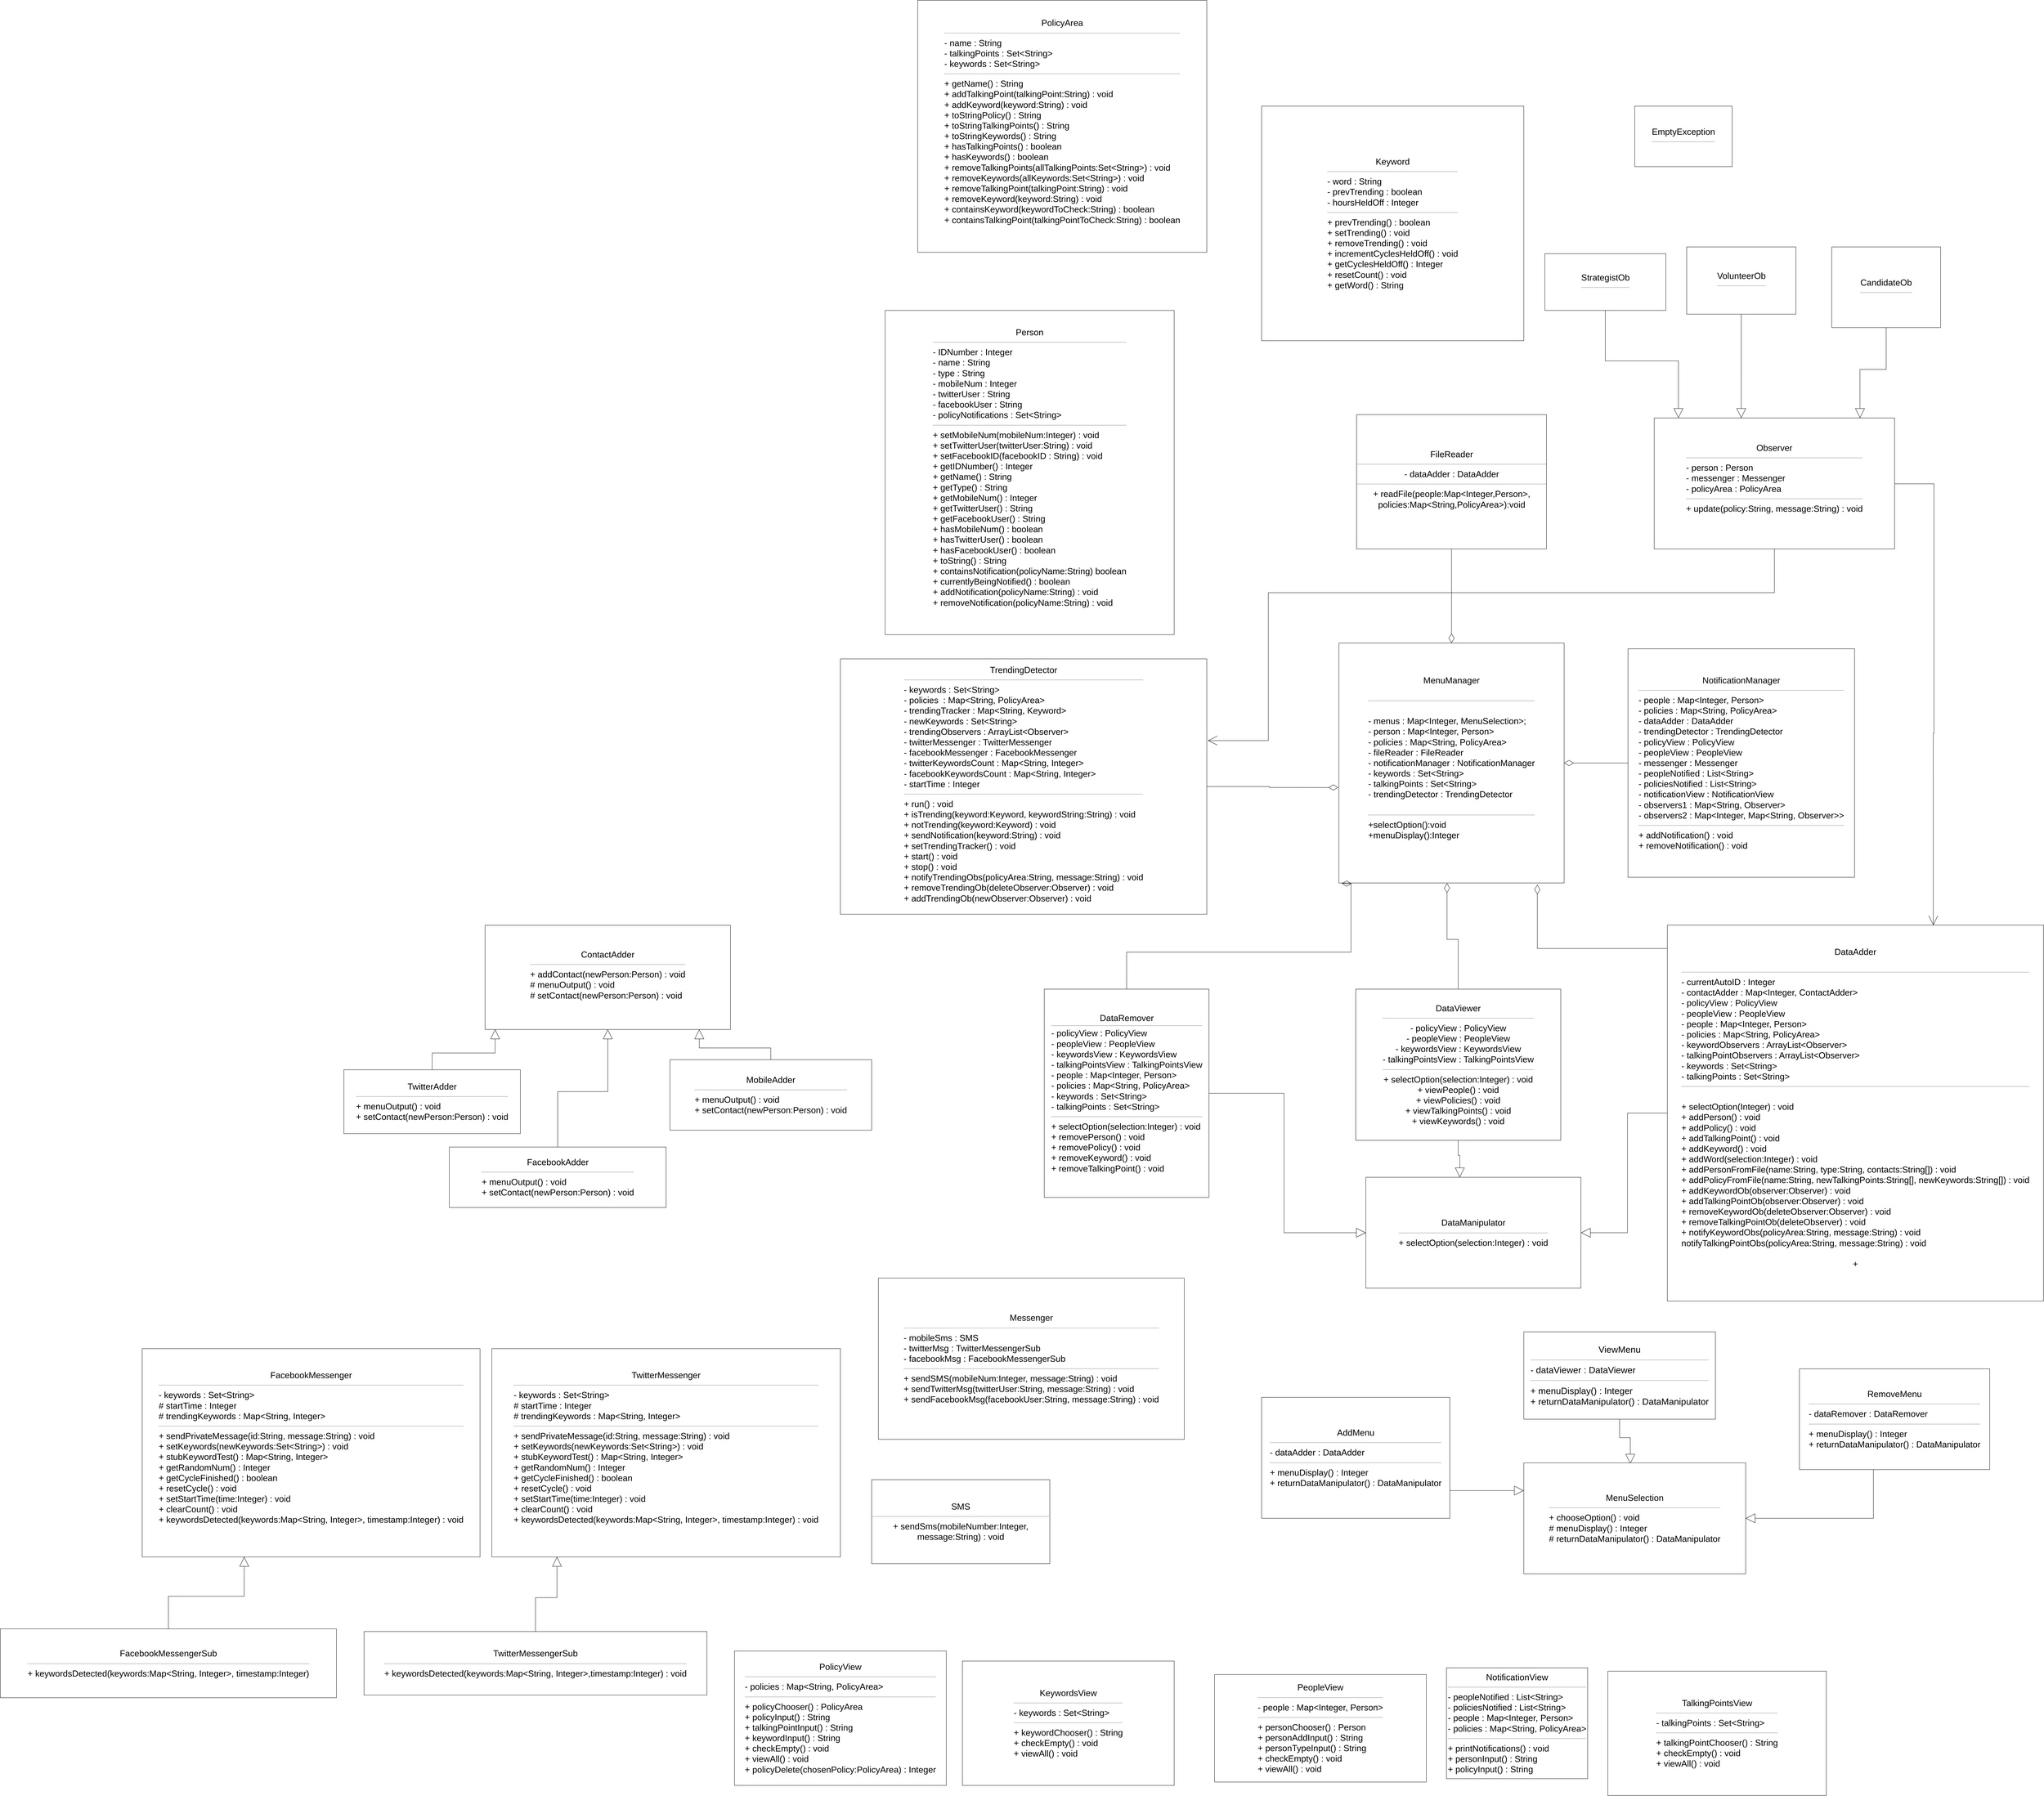 <mxfile version="10.6.8" type="device"><diagram id="2XNzEQQqaZjqp-miklKY" name="Page-1"><mxGraphModel dx="8533" dy="8450" grid="1" gridSize="10" guides="1" tooltips="1" connect="1" arrows="1" fold="1" page="1" pageScale="1" pageWidth="850" pageHeight="1100" math="0" shadow="0"><root><mxCell id="0"/><mxCell id="1" parent="0"/><mxCell id="mCYmjRKQpx3h0zUPPbpP-1" value="&lt;font style=&quot;font-size: 26px&quot;&gt;MenuManager&lt;br&gt;&lt;br&gt;&lt;hr&gt;&lt;br&gt;&lt;/font&gt;&lt;div style=&quot;text-align: left ; font-size: 26px&quot;&gt;&lt;font style=&quot;font-size: 26px&quot;&gt;- menus : Map&amp;lt;Integer, MenuSelection&amp;gt;;&lt;/font&gt;&lt;/div&gt;&lt;div style=&quot;text-align: left ; font-size: 26px&quot;&gt;&lt;font style=&quot;font-size: 26px&quot;&gt;- person : Map&amp;lt;Integer, Person&amp;gt;&lt;/font&gt;&lt;/div&gt;&lt;div style=&quot;text-align: left ; font-size: 26px&quot;&gt;&lt;font style=&quot;font-size: 26px&quot;&gt;- policies : Map&amp;lt;String, PolicyArea&amp;gt;&amp;nbsp;&lt;/font&gt;&lt;/div&gt;&lt;div style=&quot;text-align: left ; font-size: 26px&quot;&gt;&lt;font style=&quot;line-height: 120% ; font-size: 26px&quot;&gt;- fileReader : FileReader&lt;/font&gt;&lt;/div&gt;&lt;div style=&quot;text-align: left ; font-size: 26px&quot;&gt;&lt;font style=&quot;font-size: 26px&quot;&gt;- notificationManager : NotificationManager&lt;/font&gt;&lt;/div&gt;&lt;div style=&quot;text-align: left ; font-size: 26px&quot;&gt;&lt;font style=&quot;font-size: 26px&quot;&gt;- keywords : Set&amp;lt;String&amp;gt;&lt;/font&gt;&lt;/div&gt;&lt;div style=&quot;text-align: left ; font-size: 26px&quot;&gt;&lt;font style=&quot;font-size: 26px&quot;&gt;- talkingPoints : Set&amp;lt;String&amp;gt;&lt;/font&gt;&lt;/div&gt;&lt;div style=&quot;text-align: left ; font-size: 26px&quot;&gt;&lt;font style=&quot;font-size: 26px&quot;&gt;- trendingDetector : TrendingDetector&lt;/font&gt;&lt;/div&gt;&lt;div style=&quot;text-align: left ; font-size: 26px&quot;&gt;&lt;font style=&quot;font-size: 26px&quot;&gt;&lt;br&gt;&lt;/font&gt;&lt;/div&gt;&lt;div style=&quot;text-align: left ; font-size: 26px&quot;&gt;&lt;hr&gt;&lt;font style=&quot;font-size: 26px&quot;&gt;+selectOption():void&lt;/font&gt;&lt;/div&gt;&lt;div style=&quot;text-align: left ; font-size: 26px&quot;&gt;&lt;font style=&quot;font-size: 26px&quot;&gt;+menuDisplay():Integer&lt;/font&gt;&lt;/div&gt;&lt;div style=&quot;text-align: left ; font-size: 26px&quot;&gt;&lt;br&gt;&lt;/div&gt;" style="rounded=0;whiteSpace=wrap;html=1;" vertex="1" parent="1"><mxGeometry x="450" y="260" width="670" height="714" as="geometry"/></mxCell><mxCell id="mCYmjRKQpx3h0zUPPbpP-34" style="edgeStyle=orthogonalEdgeStyle;rounded=0;orthogonalLoop=1;jettySize=auto;html=1;startArrow=none;startFill=0;startSize=36;sourcePerimeterSpacing=0;endArrow=block;endFill=0;endSize=26;targetPerimeterSpacing=0;" edge="1" parent="1" source="mCYmjRKQpx3h0zUPPbpP-5" target="mCYmjRKQpx3h0zUPPbpP-33"><mxGeometry relative="1" as="geometry"/></mxCell><mxCell id="mCYmjRKQpx3h0zUPPbpP-48" style="edgeStyle=orthogonalEdgeStyle;rounded=0;orthogonalLoop=1;jettySize=auto;html=1;entryX=0.881;entryY=1.007;entryDx=0;entryDy=0;entryPerimeter=0;startArrow=none;startFill=0;startSize=36;sourcePerimeterSpacing=0;endArrow=diamondThin;endFill=0;endSize=26;targetPerimeterSpacing=0;" edge="1" parent="1" source="mCYmjRKQpx3h0zUPPbpP-5" target="mCYmjRKQpx3h0zUPPbpP-1"><mxGeometry relative="1" as="geometry"><Array as="points"><mxPoint x="1040" y="1169"/></Array></mxGeometry></mxCell><mxCell id="mCYmjRKQpx3h0zUPPbpP-5" value="&lt;font style=&quot;font-size: 26px&quot;&gt;DataAdder&lt;br&gt;&lt;br&gt;&lt;hr&gt;&lt;div style=&quot;text-align: left&quot;&gt;&lt;span&gt;- currentAutoID : Integer&lt;/span&gt;&lt;/div&gt;&lt;div style=&quot;text-align: left&quot;&gt;&lt;span&gt;- contactAdder : Map&amp;lt;Integer, ContactAdder&amp;gt;&lt;/span&gt;&lt;/div&gt;&lt;div style=&quot;text-align: left&quot;&gt;&lt;span&gt;- policyView : PolicyView&lt;/span&gt;&lt;/div&gt;&lt;div style=&quot;text-align: left&quot;&gt;&lt;span&gt;- peopleView : PeopleView&lt;/span&gt;&lt;/div&gt;&lt;div style=&quot;text-align: left&quot;&gt;&lt;span&gt;- people : Map&amp;lt;Integer, Person&amp;gt;&amp;nbsp;&lt;/span&gt;&lt;/div&gt;&lt;div style=&quot;text-align: left&quot;&gt;&lt;span&gt;- policies : Map&amp;lt;String, PolicyArea&amp;gt;&lt;/span&gt;&lt;/div&gt;&lt;div style=&quot;text-align: left&quot;&gt;&lt;span&gt;- keywordObservers : ArrayList&amp;lt;Observer&amp;gt;&lt;/span&gt;&lt;/div&gt;&lt;div style=&quot;text-align: left&quot;&gt;&lt;span&gt;- talkingPointObservers : ArrayList&amp;lt;Observer&amp;gt;&lt;/span&gt;&lt;/div&gt;&lt;div style=&quot;text-align: left&quot;&gt;&lt;span&gt;- keywords : Set&amp;lt;String&amp;gt;&lt;/span&gt;&lt;/div&gt;&lt;div style=&quot;text-align: left&quot;&gt;&lt;span&gt;- talkingPoints : Set&amp;lt;String&amp;gt;&lt;/span&gt;&lt;/div&gt;&lt;hr&gt;&lt;br&gt;&lt;div style=&quot;text-align: left&quot;&gt;&lt;span&gt;+ selectOption(Integer) : void&lt;/span&gt;&lt;/div&gt;&lt;div style=&quot;text-align: left&quot;&gt;&lt;span&gt;+ addPerson() : void&lt;/span&gt;&lt;/div&gt;&lt;div style=&quot;text-align: left&quot;&gt;&lt;span&gt;+ addPolicy() : void&lt;/span&gt;&lt;/div&gt;&lt;div style=&quot;text-align: left&quot;&gt;&lt;span&gt;+ addTalkingPoint() : void&lt;/span&gt;&lt;/div&gt;&lt;div style=&quot;text-align: left&quot;&gt;&lt;span&gt;+ addKeyword() : void&lt;/span&gt;&lt;/div&gt;&lt;div style=&quot;text-align: left&quot;&gt;&lt;span&gt;+ addWord(selection:Integer) : void&lt;/span&gt;&lt;/div&gt;&lt;div style=&quot;text-align: left&quot;&gt;&lt;span&gt;+ addPersonFromFile(name:String, type:String, contacts:String[]) : void&lt;/span&gt;&lt;/div&gt;&lt;div style=&quot;text-align: left&quot;&gt;&lt;span&gt;+ addPolicyFromFile(name:String, newTalkingPoints:String[], newKeywords:String[]) : void&lt;/span&gt;&lt;/div&gt;&lt;div style=&quot;text-align: left&quot;&gt;&lt;span&gt;+ addKeywordOb(observer:Observer) : void&lt;/span&gt;&lt;/div&gt;&lt;div style=&quot;text-align: left&quot;&gt;&lt;span&gt;+ addTalkingPointOb(observer:Observer) : void&lt;/span&gt;&lt;/div&gt;&lt;div style=&quot;text-align: left&quot;&gt;&lt;span&gt;+ removeKeywordOb(deleteObserver:Observer) : void&lt;/span&gt;&lt;/div&gt;&lt;div style=&quot;text-align: left&quot;&gt;&lt;span&gt;+ removeTalkingPointOb(deleteObserver) : void&lt;/span&gt;&lt;/div&gt;&lt;div style=&quot;text-align: left&quot;&gt;&lt;span&gt;+ notifyKeywordObs(policyArea:String, message:String) : void&lt;/span&gt;&lt;/div&gt;&lt;div style=&quot;text-align: left&quot;&gt;&lt;span&gt;notifyTalkingPointObs(policyArea:String, message:String) : void&lt;/span&gt;&lt;/div&gt;&lt;br&gt;+&lt;br&gt;&lt;br&gt;&lt;/font&gt;" style="whiteSpace=wrap;html=1;aspect=fixed;" vertex="1" parent="1"><mxGeometry x="1427" y="1099.5" width="1119" height="1119" as="geometry"/></mxCell><mxCell id="mCYmjRKQpx3h0zUPPbpP-44" style="edgeStyle=orthogonalEdgeStyle;rounded=0;orthogonalLoop=1;jettySize=auto;html=1;startArrow=none;startFill=0;startSize=36;sourcePerimeterSpacing=0;endArrow=block;endFill=0;endSize=26;targetPerimeterSpacing=0;" edge="1" parent="1" source="mCYmjRKQpx3h0zUPPbpP-7" target="mCYmjRKQpx3h0zUPPbpP-33"><mxGeometry relative="1" as="geometry"/></mxCell><mxCell id="mCYmjRKQpx3h0zUPPbpP-47" style="edgeStyle=orthogonalEdgeStyle;rounded=0;orthogonalLoop=1;jettySize=auto;html=1;entryX=0.056;entryY=1.003;entryDx=0;entryDy=0;entryPerimeter=0;startArrow=none;startFill=0;startSize=36;sourcePerimeterSpacing=0;endArrow=diamondThin;endFill=0;endSize=26;targetPerimeterSpacing=0;" edge="1" parent="1" source="mCYmjRKQpx3h0zUPPbpP-7" target="mCYmjRKQpx3h0zUPPbpP-1"><mxGeometry relative="1" as="geometry"><Array as="points"><mxPoint x="-182" y="1180"/><mxPoint x="486" y="1180"/></Array></mxGeometry></mxCell><mxCell id="mCYmjRKQpx3h0zUPPbpP-7" value="&lt;font style=&quot;font-size: 26px&quot;&gt;DataRemover&lt;/font&gt;&lt;hr&gt;&lt;font style=&quot;font-size: 26px&quot;&gt;&lt;div style=&quot;text-align: left&quot;&gt;&lt;span&gt;- policyView : PolicyView&lt;/span&gt;&lt;/div&gt;&lt;div style=&quot;text-align: left&quot;&gt;&lt;span&gt;- peopleView : PeopleView&lt;/span&gt;&lt;/div&gt;&lt;div style=&quot;text-align: left&quot;&gt;&lt;span&gt;- keywordsView : KeywordsView&lt;/span&gt;&lt;/div&gt;&lt;/font&gt;&lt;font style=&quot;font-size: 26px&quot;&gt;&lt;div style=&quot;text-align: left&quot;&gt;&lt;span&gt;- talkingPointsView : TalkingPointsView&lt;/span&gt;&lt;/div&gt;&lt;div style=&quot;text-align: left&quot;&gt;&lt;span&gt;- people : Map&amp;lt;Integer, Person&amp;gt;&amp;nbsp;&lt;/span&gt;&lt;/div&gt;&lt;div style=&quot;text-align: left&quot;&gt;&lt;span&gt;- policies : Map&amp;lt;String, PolicyArea&amp;gt;&lt;/span&gt;&lt;/div&gt;&lt;div style=&quot;text-align: left&quot;&gt;&lt;span&gt;- keywords : Set&amp;lt;String&amp;gt;&lt;/span&gt;&lt;/div&gt;&lt;div style=&quot;text-align: left&quot;&gt;&lt;span&gt;- talkingPoints : Set&amp;lt;String&amp;gt;&lt;/span&gt;&lt;/div&gt;&lt;/font&gt;&lt;hr style=&quot;text-align: left ; font-size: 26px&quot;&gt;&lt;font style=&quot;font-size: 26px&quot;&gt;&lt;div style=&quot;text-align: left&quot;&gt;&lt;span&gt;+ selectOption(selection:Integer) : void&lt;/span&gt;&lt;/div&gt;&lt;div style=&quot;text-align: left&quot;&gt;&lt;span&gt;+ removePerson() : void&lt;/span&gt;&lt;/div&gt;&lt;div style=&quot;text-align: left&quot;&gt;&lt;span&gt;+ removePolicy() : void&lt;/span&gt;&lt;/div&gt;&lt;div style=&quot;text-align: left&quot;&gt;&lt;span&gt;+ removeKeyword() : void&lt;/span&gt;&lt;/div&gt;&lt;div style=&quot;text-align: left&quot;&gt;&lt;span&gt;+ removeTalkingPoint() : void&lt;/span&gt;&lt;/div&gt;&lt;/font&gt;" style="rounded=0;whiteSpace=wrap;html=1;" vertex="1" parent="1"><mxGeometry x="-426.5" y="1290" width="490" height="620" as="geometry"/></mxCell><mxCell id="mCYmjRKQpx3h0zUPPbpP-11" style="edgeStyle=orthogonalEdgeStyle;rounded=0;orthogonalLoop=1;jettySize=auto;html=1;entryX=0.48;entryY=1.001;entryDx=0;entryDy=0;entryPerimeter=0;startArrow=none;startFill=0;startSize=36;sourcePerimeterSpacing=0;endArrow=diamondThin;endFill=0;endSize=26;targetPerimeterSpacing=0;" edge="1" parent="1" source="mCYmjRKQpx3h0zUPPbpP-10" target="mCYmjRKQpx3h0zUPPbpP-1"><mxGeometry relative="1" as="geometry"/></mxCell><mxCell id="mCYmjRKQpx3h0zUPPbpP-35" style="edgeStyle=orthogonalEdgeStyle;rounded=0;orthogonalLoop=1;jettySize=auto;html=1;entryX=0.437;entryY=0;entryDx=0;entryDy=0;entryPerimeter=0;startArrow=none;startFill=0;startSize=36;sourcePerimeterSpacing=0;endArrow=block;endFill=0;endSize=26;targetPerimeterSpacing=0;" edge="1" parent="1" source="mCYmjRKQpx3h0zUPPbpP-10" target="mCYmjRKQpx3h0zUPPbpP-33"><mxGeometry relative="1" as="geometry"/></mxCell><mxCell id="mCYmjRKQpx3h0zUPPbpP-10" value="&lt;font style=&quot;font-size: 26px&quot;&gt;DataViewer&lt;/font&gt;&lt;hr style=&quot;font-size: 26px&quot;&gt;&lt;font style=&quot;font-size: 26px&quot;&gt;- policyView : PolicyView&lt;br&gt;- peopleView : PeopleView&lt;br&gt;- keywordsView : KeywordsView&lt;br&gt;- talkingPointsView : TalkingPointsView&lt;/font&gt;&lt;hr style=&quot;font-size: 26px&quot;&gt;&lt;font style=&quot;font-size: 26px&quot;&gt;+ selectOption(selection:Integer) : void&lt;br&gt;+ viewPeople() : void&lt;br&gt;+ viewPolicies() : void&lt;br&gt;+ viewTalkingPoints() : void&lt;br&gt;+ viewKeywords() : void&lt;/font&gt;&lt;br&gt;" style="rounded=0;whiteSpace=wrap;html=1;" vertex="1" parent="1"><mxGeometry x="500" y="1290" width="610" height="450" as="geometry"/></mxCell><mxCell id="mCYmjRKQpx3h0zUPPbpP-14" style="edgeStyle=orthogonalEdgeStyle;rounded=0;orthogonalLoop=1;jettySize=auto;html=1;entryX=0.5;entryY=0;entryDx=0;entryDy=0;startArrow=none;startFill=0;startSize=36;sourcePerimeterSpacing=0;endArrow=diamondThin;endFill=0;endSize=26;targetPerimeterSpacing=0;" edge="1" parent="1" source="mCYmjRKQpx3h0zUPPbpP-12" target="mCYmjRKQpx3h0zUPPbpP-1"><mxGeometry relative="1" as="geometry"/></mxCell><mxCell id="mCYmjRKQpx3h0zUPPbpP-12" value="&lt;font style=&quot;font-size: 26px&quot;&gt;FileReader&lt;/font&gt;&lt;hr style=&quot;font-size: 26px&quot;&gt;&lt;font style=&quot;font-size: 26px&quot;&gt;- dataAdder : DataAdder&lt;/font&gt;&lt;hr style=&quot;font-size: 26px&quot;&gt;&lt;font style=&quot;font-size: 26px&quot;&gt;+ readFile(people:Map&amp;lt;Integer,Person&amp;gt;, policies:Map&amp;lt;String,PolicyArea&amp;gt;):void&lt;br&gt;&lt;/font&gt;&lt;br&gt;" style="rounded=0;whiteSpace=wrap;html=1;" vertex="1" parent="1"><mxGeometry x="502.5" y="-420" width="565" height="400" as="geometry"/></mxCell><mxCell id="mCYmjRKQpx3h0zUPPbpP-22" style="edgeStyle=orthogonalEdgeStyle;rounded=0;orthogonalLoop=1;jettySize=auto;html=1;entryX=-0.003;entryY=0.602;entryDx=0;entryDy=0;entryPerimeter=0;startArrow=none;startFill=0;startSize=36;sourcePerimeterSpacing=0;endArrow=diamondThin;endFill=0;endSize=26;targetPerimeterSpacing=0;" edge="1" parent="1" source="mCYmjRKQpx3h0zUPPbpP-15" target="mCYmjRKQpx3h0zUPPbpP-1"><mxGeometry relative="1" as="geometry"/></mxCell><mxCell id="mCYmjRKQpx3h0zUPPbpP-15" value="&lt;font style=&quot;font-size: 26px&quot;&gt;TrendingDetector&lt;/font&gt;&lt;hr style=&quot;font-size: 26px&quot;&gt;&lt;div style=&quot;text-align: left ; font-size: 26px&quot;&gt;&lt;span&gt;&lt;font style=&quot;font-size: 26px&quot;&gt;- keywords : Set&amp;lt;String&amp;gt;&lt;/font&gt;&lt;/span&gt;&lt;/div&gt;&lt;div style=&quot;text-align: left ; font-size: 26px&quot;&gt;&lt;span&gt;&lt;font style=&quot;font-size: 26px&quot;&gt;- policies&amp;nbsp; : Map&amp;lt;String, PolicyArea&amp;gt;&lt;/font&gt;&lt;/span&gt;&lt;/div&gt;&lt;div style=&quot;text-align: left ; font-size: 26px&quot;&gt;&lt;span&gt;&lt;font style=&quot;font-size: 26px&quot;&gt;- trendingTracker : Map&amp;lt;String, Keyword&amp;gt;&lt;/font&gt;&lt;/span&gt;&lt;/div&gt;&lt;div style=&quot;text-align: left ; font-size: 26px&quot;&gt;&lt;span&gt;&lt;font style=&quot;font-size: 26px&quot;&gt;- newKeywords : Set&amp;lt;String&amp;gt;&lt;/font&gt;&lt;/span&gt;&lt;/div&gt;&lt;div style=&quot;text-align: left ; font-size: 26px&quot;&gt;&lt;span&gt;&lt;font style=&quot;font-size: 26px&quot;&gt;- trendingObservers : ArrayList&amp;lt;Observer&amp;gt;&lt;/font&gt;&lt;/span&gt;&lt;/div&gt;&lt;div style=&quot;text-align: left ; font-size: 26px&quot;&gt;&lt;span&gt;&lt;font style=&quot;font-size: 26px&quot;&gt;- twitterMessenger : TwitterMessenger&lt;/font&gt;&lt;/span&gt;&lt;/div&gt;&lt;div style=&quot;text-align: left ; font-size: 26px&quot;&gt;&lt;span&gt;&lt;font style=&quot;font-size: 26px&quot;&gt;- facebookMessenger : FacebookMessenger&lt;/font&gt;&lt;/span&gt;&lt;/div&gt;&lt;div style=&quot;text-align: left ; font-size: 26px&quot;&gt;&lt;span&gt;&lt;font style=&quot;font-size: 26px&quot;&gt;- twitterKeywordsCount : Map&amp;lt;String, Integer&amp;gt;&lt;/font&gt;&lt;/span&gt;&lt;/div&gt;&lt;div style=&quot;text-align: left ; font-size: 26px&quot;&gt;&lt;span&gt;&lt;font style=&quot;font-size: 26px&quot;&gt;- facebookKeywordsCount : Map&amp;lt;String, Integer&amp;gt;&lt;/font&gt;&lt;/span&gt;&lt;/div&gt;&lt;div style=&quot;text-align: left ; font-size: 26px&quot;&gt;&lt;span&gt;&lt;font style=&quot;font-size: 26px&quot;&gt;- startTime : Integer&lt;/font&gt;&lt;/span&gt;&lt;/div&gt;&lt;hr style=&quot;text-align: left ; font-size: 26px&quot;&gt;&lt;div style=&quot;text-align: left ; font-size: 26px&quot;&gt;&lt;span&gt;&lt;font style=&quot;font-size: 26px&quot;&gt;+ run() : void&lt;/font&gt;&lt;/span&gt;&lt;/div&gt;&lt;div style=&quot;text-align: left ; font-size: 26px&quot;&gt;&lt;span&gt;&lt;font style=&quot;font-size: 26px&quot;&gt;+ isTrending(keyword:Keyword, keywordString:String) : void&lt;/font&gt;&lt;/span&gt;&lt;/div&gt;&lt;div style=&quot;text-align: left ; font-size: 26px&quot;&gt;&lt;span&gt;&lt;font style=&quot;font-size: 26px&quot;&gt;+ notTrending(keyword:Keyword) : void&lt;/font&gt;&lt;/span&gt;&lt;/div&gt;&lt;div style=&quot;text-align: left ; font-size: 26px&quot;&gt;&lt;span&gt;&lt;font style=&quot;font-size: 26px&quot;&gt;+ sendNotification(keyword:String) : void&lt;/font&gt;&lt;/span&gt;&lt;/div&gt;&lt;div style=&quot;text-align: left ; font-size: 26px&quot;&gt;&lt;span&gt;&lt;font style=&quot;font-size: 26px&quot;&gt;+ setTrendingTracker() : void&lt;/font&gt;&lt;/span&gt;&lt;/div&gt;&lt;div style=&quot;text-align: left ; font-size: 26px&quot;&gt;&lt;span&gt;&lt;font style=&quot;font-size: 26px&quot;&gt;+ start() : void&lt;/font&gt;&lt;/span&gt;&lt;/div&gt;&lt;div style=&quot;text-align: left ; font-size: 26px&quot;&gt;&lt;span&gt;&lt;font style=&quot;font-size: 26px&quot;&gt;+ stop() : void&lt;/font&gt;&lt;/span&gt;&lt;/div&gt;&lt;div style=&quot;text-align: left ; font-size: 26px&quot;&gt;&lt;span&gt;&lt;font style=&quot;font-size: 26px&quot;&gt;+ notifyTrendingObs(policyArea:String, message:String) : void&lt;/font&gt;&lt;/span&gt;&lt;/div&gt;&lt;div style=&quot;text-align: left ; font-size: 26px&quot;&gt;&lt;span&gt;&lt;font style=&quot;font-size: 26px&quot;&gt;+ removeTrendingOb(deleteObserver:Observer) : void&lt;/font&gt;&lt;/span&gt;&lt;/div&gt;&lt;div style=&quot;text-align: left ; font-size: 26px&quot;&gt;&lt;font style=&quot;font-size: 26px&quot;&gt;&lt;font style=&quot;font-size: 26px&quot;&gt;+ addTrendingOb(newObserver:Observer) : vo&lt;/font&gt;id&lt;/font&gt;&lt;/div&gt;&lt;br&gt;" style="rounded=0;whiteSpace=wrap;html=1;" vertex="1" parent="1"><mxGeometry x="-1033" y="307" width="1090" height="760" as="geometry"/></mxCell><mxCell id="mCYmjRKQpx3h0zUPPbpP-23" style="edgeStyle=orthogonalEdgeStyle;rounded=0;orthogonalLoop=1;jettySize=auto;html=1;entryX=1;entryY=0.5;entryDx=0;entryDy=0;startArrow=none;startFill=0;startSize=36;sourcePerimeterSpacing=0;endArrow=diamondThin;endFill=0;endSize=26;targetPerimeterSpacing=0;" edge="1" parent="1" source="mCYmjRKQpx3h0zUPPbpP-17" target="mCYmjRKQpx3h0zUPPbpP-1"><mxGeometry relative="1" as="geometry"/></mxCell><mxCell id="mCYmjRKQpx3h0zUPPbpP-17" value="&lt;font style=&quot;font-size: 26px&quot;&gt;NotificationManager&lt;/font&gt;&lt;hr style=&quot;font-size: 26px&quot;&gt;&lt;font style=&quot;font-size: 26px&quot;&gt;&lt;div style=&quot;text-align: left&quot;&gt;&lt;span&gt;- people : Map&amp;lt;Integer, Person&amp;gt;&lt;/span&gt;&lt;/div&gt;&lt;div style=&quot;text-align: left&quot;&gt;&lt;span&gt;- policies : Map&amp;lt;String, PolicyArea&amp;gt;&amp;nbsp;&lt;/span&gt;&lt;/div&gt;&lt;div style=&quot;text-align: left&quot;&gt;&lt;span&gt;- dataAdder : DataAdder&lt;/span&gt;&lt;/div&gt;&lt;div style=&quot;text-align: left&quot;&gt;&lt;span&gt;- trendingDetector : TrendingDetector&lt;/span&gt;&lt;/div&gt;&lt;div style=&quot;text-align: left&quot;&gt;&lt;span&gt;- policyView : PolicyView&lt;/span&gt;&lt;/div&gt;&lt;div style=&quot;text-align: left&quot;&gt;&lt;span&gt;- peopleView : PeopleView&lt;/span&gt;&lt;/div&gt;&lt;div style=&quot;text-align: left&quot;&gt;&lt;span&gt;- messenger : Messenger&lt;/span&gt;&lt;/div&gt;&lt;div style=&quot;text-align: left&quot;&gt;&lt;span&gt;- peopleNotified : List&amp;lt;String&amp;gt;&lt;/span&gt;&lt;/div&gt;&lt;div style=&quot;text-align: left&quot;&gt;&lt;span&gt;- policiesNotified : List&amp;lt;String&amp;gt;&lt;/span&gt;&lt;/div&gt;&lt;div style=&quot;text-align: left&quot;&gt;&lt;span&gt;- notificationView : NotificationView&lt;/span&gt;&lt;/div&gt;&lt;div style=&quot;text-align: left&quot;&gt;&lt;span&gt;- observers1 : Map&amp;lt;String, Observer&amp;gt;&lt;/span&gt;&lt;/div&gt;&lt;div style=&quot;text-align: left&quot;&gt;&lt;span&gt;- observers2 : Map&amp;lt;Integer, Map&amp;lt;String, Observer&amp;gt;&amp;gt;&lt;/span&gt;&lt;/div&gt;&lt;/font&gt;&lt;hr style=&quot;text-align: left ; font-size: 26px&quot;&gt;&lt;font style=&quot;font-size: 26px&quot;&gt;&lt;div style=&quot;text-align: left&quot;&gt;&lt;span&gt;+ addNotification() : void&lt;/span&gt;&lt;/div&gt;&lt;div style=&quot;text-align: left&quot;&gt;&lt;span&gt;+ removeNotification() : void&lt;/span&gt;&lt;/div&gt;&lt;/font&gt;" style="rounded=0;whiteSpace=wrap;html=1;" vertex="1" parent="1"><mxGeometry x="1310" y="277" width="674" height="680" as="geometry"/></mxCell><mxCell id="mCYmjRKQpx3h0zUPPbpP-30" style="edgeStyle=orthogonalEdgeStyle;rounded=0;orthogonalLoop=1;jettySize=auto;html=1;entryX=0;entryY=0.25;entryDx=0;entryDy=0;startArrow=none;startFill=0;startSize=36;sourcePerimeterSpacing=0;endArrow=block;endFill=0;endSize=26;targetPerimeterSpacing=0;" edge="1" parent="1" source="mCYmjRKQpx3h0zUPPbpP-19" target="mCYmjRKQpx3h0zUPPbpP-28"><mxGeometry relative="1" as="geometry"><Array as="points"><mxPoint x="672" y="2783"/></Array></mxGeometry></mxCell><mxCell id="mCYmjRKQpx3h0zUPPbpP-19" value="&lt;font style=&quot;font-size: 26px&quot;&gt;AddMenu&lt;/font&gt;&lt;hr style=&quot;font-size: 26px&quot;&gt;&lt;font style=&quot;font-size: 26px&quot;&gt;&lt;div style=&quot;text-align: left&quot;&gt;&lt;span&gt;- dataAdder : DataAdder&lt;/span&gt;&lt;/div&gt;&lt;/font&gt;&lt;hr style=&quot;text-align: left ; font-size: 26px&quot;&gt;&lt;font style=&quot;font-size: 26px&quot;&gt;&lt;div style=&quot;text-align: left&quot;&gt;&lt;span&gt;+ menuDisplay() : Integer&lt;/span&gt;&lt;/div&gt;&lt;div style=&quot;text-align: left&quot;&gt;&lt;span&gt;+ returnDataManipulator() : DataManipulator&lt;/span&gt;&lt;/div&gt;&lt;/font&gt;" style="rounded=0;whiteSpace=wrap;html=1;" vertex="1" parent="1"><mxGeometry x="220" y="2505" width="560" height="360" as="geometry"/></mxCell><mxCell id="mCYmjRKQpx3h0zUPPbpP-32" style="edgeStyle=orthogonalEdgeStyle;rounded=0;orthogonalLoop=1;jettySize=auto;html=1;entryX=1;entryY=0.5;entryDx=0;entryDy=0;startArrow=none;startFill=0;startSize=36;sourcePerimeterSpacing=0;endArrow=block;endFill=0;endSize=26;targetPerimeterSpacing=0;" edge="1" parent="1" source="mCYmjRKQpx3h0zUPPbpP-20" target="mCYmjRKQpx3h0zUPPbpP-28"><mxGeometry relative="1" as="geometry"><Array as="points"><mxPoint x="2040" y="2865"/></Array></mxGeometry></mxCell><mxCell id="mCYmjRKQpx3h0zUPPbpP-20" value="&lt;font style=&quot;font-size: 26px&quot;&gt;RemoveMenu&lt;/font&gt;&lt;hr style=&quot;font-size: 26px&quot;&gt;&lt;font style=&quot;font-size: 26px&quot;&gt;&lt;div style=&quot;text-align: left&quot;&gt;&lt;span&gt;- dataRemover : DataRemover&lt;/span&gt;&lt;/div&gt;&lt;/font&gt;&lt;hr style=&quot;text-align: left ; font-size: 26px&quot;&gt;&lt;font style=&quot;font-size: 26px&quot;&gt;&lt;div style=&quot;text-align: left&quot;&gt;&lt;span&gt;+ menuDisplay() : Integer&lt;/span&gt;&lt;/div&gt;&lt;div style=&quot;text-align: left&quot;&gt;&lt;span&gt;+ returnDataManipulator() : DataManipulator&lt;/span&gt;&lt;/div&gt;&lt;/font&gt;" style="rounded=0;whiteSpace=wrap;html=1;" vertex="1" parent="1"><mxGeometry x="1820" y="2420" width="566" height="300" as="geometry"/></mxCell><mxCell id="mCYmjRKQpx3h0zUPPbpP-31" style="edgeStyle=orthogonalEdgeStyle;rounded=0;orthogonalLoop=1;jettySize=auto;html=1;entryX=0.48;entryY=0.007;entryDx=0;entryDy=0;entryPerimeter=0;startArrow=none;startFill=0;startSize=36;sourcePerimeterSpacing=0;endArrow=block;endFill=0;endSize=26;targetPerimeterSpacing=0;" edge="1" parent="1" source="mCYmjRKQpx3h0zUPPbpP-21" target="mCYmjRKQpx3h0zUPPbpP-28"><mxGeometry relative="1" as="geometry"/></mxCell><mxCell id="mCYmjRKQpx3h0zUPPbpP-21" value="&lt;font style=&quot;font-size: 27px&quot;&gt;ViewMenu&lt;/font&gt;&lt;hr style=&quot;font-size: 27px&quot;&gt;&lt;div style=&quot;text-align: left ; font-size: 27px&quot;&gt;&lt;span&gt;&lt;font style=&quot;font-size: 27px&quot;&gt;- dataViewer : DataViewer&lt;/font&gt;&lt;/span&gt;&lt;/div&gt;&lt;hr style=&quot;text-align: left ; font-size: 27px&quot;&gt;&lt;div style=&quot;text-align: left ; font-size: 27px&quot;&gt;&lt;span&gt;&lt;font style=&quot;font-size: 27px&quot;&gt;+ menuDisplay() : Integer&lt;/font&gt;&lt;/span&gt;&lt;/div&gt;&lt;div style=&quot;text-align: left ; font-size: 27px&quot;&gt;&lt;span&gt;&lt;font style=&quot;font-size: 27px&quot;&gt;+ returnDataManipulator() : DataManipulator&lt;/font&gt;&lt;/span&gt;&lt;/div&gt;" style="rounded=0;whiteSpace=wrap;html=1;" vertex="1" parent="1"><mxGeometry x="1000" y="2310" width="570" height="260" as="geometry"/></mxCell><mxCell id="mCYmjRKQpx3h0zUPPbpP-25" value="&lt;font style=&quot;font-size: 26px&quot;&gt;Person&lt;/font&gt;&lt;hr style=&quot;font-size: 26px&quot;&gt;&lt;font style=&quot;font-size: 26px&quot;&gt;&lt;div style=&quot;text-align: left&quot;&gt;&lt;span&gt;- IDNumber : Integer&lt;/span&gt;&lt;/div&gt;&lt;div style=&quot;text-align: left&quot;&gt;&lt;span&gt;- name : String&lt;/span&gt;&lt;/div&gt;&lt;div style=&quot;text-align: left&quot;&gt;&lt;span&gt;- type : String&lt;/span&gt;&lt;/div&gt;&lt;div style=&quot;text-align: left&quot;&gt;&lt;span&gt;- mobileNum : Integer&lt;/span&gt;&lt;/div&gt;&lt;div style=&quot;text-align: left&quot;&gt;&lt;span&gt;- twitterUser : String&lt;/span&gt;&lt;/div&gt;&lt;div style=&quot;text-align: left&quot;&gt;&lt;span&gt;- facebookUser : String&lt;/span&gt;&lt;/div&gt;&lt;div style=&quot;text-align: left&quot;&gt;&lt;span&gt;- policyNotifications : Set&amp;lt;String&amp;gt;&lt;/span&gt;&lt;/div&gt;&lt;/font&gt;&lt;hr style=&quot;text-align: left ; font-size: 26px&quot;&gt;&lt;font style=&quot;font-size: 26px&quot;&gt;&lt;div style=&quot;text-align: left&quot;&gt;&lt;span&gt;+ setMobileNum(mobileNum:Integer) : void&lt;/span&gt;&lt;/div&gt;&lt;div style=&quot;text-align: left&quot;&gt;&lt;span&gt;+ setTwitterUser(twitterUser:String) : void&lt;/span&gt;&lt;/div&gt;&lt;div style=&quot;text-align: left&quot;&gt;&lt;span&gt;+ setFacebookID(facebookID : String) : void&lt;/span&gt;&lt;/div&gt;&lt;div style=&quot;text-align: left&quot;&gt;&lt;span&gt;+ getIDNumber() : Integer&lt;/span&gt;&lt;/div&gt;&lt;div style=&quot;text-align: left&quot;&gt;&lt;span&gt;+ getName() : String&lt;/span&gt;&lt;/div&gt;&lt;div style=&quot;text-align: left&quot;&gt;&lt;span&gt;+ getType() : String&lt;/span&gt;&lt;/div&gt;&lt;div style=&quot;text-align: left&quot;&gt;&lt;span&gt;+ getMobileNum() : Integer&lt;/span&gt;&lt;/div&gt;&lt;div style=&quot;text-align: left&quot;&gt;&lt;span&gt;+ getTwitterUser() : String&lt;/span&gt;&lt;/div&gt;&lt;div style=&quot;text-align: left&quot;&gt;&lt;span&gt;+ getFacebookUser() : String&lt;/span&gt;&lt;/div&gt;&lt;div style=&quot;text-align: left&quot;&gt;&lt;span&gt;+ hasMobileNum() : boolean&lt;/span&gt;&lt;/div&gt;&lt;div style=&quot;text-align: left&quot;&gt;&lt;span&gt;+ hasTwitterUser() : boolean&lt;/span&gt;&lt;/div&gt;&lt;div style=&quot;text-align: left&quot;&gt;&lt;span&gt;+ hasFacebookUser() : boolean&lt;/span&gt;&lt;/div&gt;&lt;div style=&quot;text-align: left&quot;&gt;&lt;span&gt;+ toString() : String&lt;/span&gt;&lt;/div&gt;&lt;div style=&quot;text-align: left&quot;&gt;&lt;span&gt;+ containsNotification(policyName:String) boolean&lt;/span&gt;&lt;/div&gt;&lt;div style=&quot;text-align: left&quot;&gt;&lt;span&gt;+ currentlyBeingNotified() : boolean&lt;/span&gt;&lt;/div&gt;&lt;div style=&quot;text-align: left&quot;&gt;&lt;span&gt;+ addNotification(policyName:String) : void&lt;/span&gt;&lt;/div&gt;&lt;div style=&quot;text-align: left&quot;&gt;&lt;span&gt;+ removeNotification(policyName:String) : void&lt;/span&gt;&lt;/div&gt;&lt;/font&gt;&lt;div style=&quot;text-align: center ; font-size: 26px&quot;&gt;&lt;br&gt;&lt;/div&gt;" style="rounded=0;whiteSpace=wrap;html=1;" vertex="1" parent="1"><mxGeometry x="-900" y="-730" width="860" height="965" as="geometry"/></mxCell><mxCell id="mCYmjRKQpx3h0zUPPbpP-26" value="&lt;font style=&quot;font-size: 26px&quot;&gt;PolicyArea&lt;/font&gt;&lt;hr style=&quot;font-size: 26px&quot;&gt;&lt;div style=&quot;text-align: left ; font-size: 26px&quot;&gt;&lt;span&gt;&lt;font style=&quot;font-size: 26px&quot;&gt;- name : String&lt;/font&gt;&lt;/span&gt;&lt;/div&gt;&lt;div style=&quot;text-align: left ; font-size: 26px&quot;&gt;&lt;span&gt;&lt;font style=&quot;font-size: 26px&quot;&gt;- talkingPoints : Set&amp;lt;String&amp;gt;&lt;/font&gt;&lt;/span&gt;&lt;/div&gt;&lt;div style=&quot;text-align: left ; font-size: 26px&quot;&gt;&lt;span&gt;&lt;font style=&quot;font-size: 26px&quot;&gt;- keywords : Set&amp;lt;String&amp;gt;&lt;/font&gt;&lt;/span&gt;&lt;/div&gt;&lt;hr style=&quot;text-align: left ; font-size: 26px&quot;&gt;&lt;div style=&quot;text-align: left ; font-size: 26px&quot;&gt;&lt;span&gt;&lt;font style=&quot;font-size: 26px&quot;&gt;+ getName() : String&lt;/font&gt;&lt;/span&gt;&lt;/div&gt;&lt;div style=&quot;text-align: left ; font-size: 26px&quot;&gt;&lt;span&gt;&lt;font style=&quot;font-size: 26px&quot;&gt;+ addTalkingPoint(talkingPoint:String) : void&lt;/font&gt;&lt;/span&gt;&lt;/div&gt;&lt;div style=&quot;text-align: left ; font-size: 26px&quot;&gt;&lt;span&gt;&lt;font style=&quot;font-size: 26px&quot;&gt;+ addKeyword(keyword:String) : void&lt;/font&gt;&lt;/span&gt;&lt;/div&gt;&lt;div style=&quot;text-align: left ; font-size: 26px&quot;&gt;&lt;span&gt;&lt;font style=&quot;font-size: 26px&quot;&gt;+ toStringPolicy() : String&lt;/font&gt;&lt;/span&gt;&lt;/div&gt;&lt;div style=&quot;text-align: left ; font-size: 26px&quot;&gt;&lt;span&gt;&lt;font style=&quot;font-size: 26px&quot;&gt;+ toStringTalkingPoints() : String&lt;/font&gt;&lt;/span&gt;&lt;/div&gt;&lt;div style=&quot;text-align: left ; font-size: 26px&quot;&gt;&lt;span&gt;&lt;font style=&quot;font-size: 26px&quot;&gt;+ toStringKeywords() : String&lt;/font&gt;&lt;/span&gt;&lt;/div&gt;&lt;div style=&quot;text-align: left ; font-size: 26px&quot;&gt;&lt;span&gt;&lt;font style=&quot;font-size: 26px&quot;&gt;+ hasTalkingPoints() : boolean&lt;/font&gt;&lt;/span&gt;&lt;/div&gt;&lt;div style=&quot;text-align: left ; font-size: 26px&quot;&gt;&lt;span&gt;&lt;font style=&quot;font-size: 26px&quot;&gt;+ hasKeywords() : boolean&lt;/font&gt;&lt;/span&gt;&lt;/div&gt;&lt;div style=&quot;text-align: left ; font-size: 26px&quot;&gt;&lt;span&gt;&lt;font style=&quot;font-size: 26px&quot;&gt;+ removeTalkingPoints(allTalkingPoints:Set&amp;lt;String&amp;gt;) : void&lt;/font&gt;&lt;/span&gt;&lt;/div&gt;&lt;div style=&quot;text-align: left ; font-size: 26px&quot;&gt;&lt;span&gt;&lt;font style=&quot;font-size: 26px&quot;&gt;+ removeKeywords(allKeywords:Set&amp;lt;String&amp;gt;) : void&lt;/font&gt;&lt;/span&gt;&lt;/div&gt;&lt;div style=&quot;text-align: left ; font-size: 26px&quot;&gt;&lt;span&gt;&lt;font style=&quot;font-size: 26px&quot;&gt;+ removeTalkingPoint(talkingPoint:String) : void&lt;/font&gt;&lt;/span&gt;&lt;/div&gt;&lt;div style=&quot;text-align: left ; font-size: 26px&quot;&gt;&lt;span&gt;&lt;font style=&quot;font-size: 26px&quot;&gt;+ removeKeyword(keyword:String) : void&lt;/font&gt;&lt;/span&gt;&lt;/div&gt;&lt;div style=&quot;text-align: left ; font-size: 26px&quot;&gt;&lt;span&gt;&lt;font style=&quot;font-size: 26px&quot;&gt;+ containsKeyword(keywordToCheck:String) : boolean&lt;/font&gt;&lt;/span&gt;&lt;/div&gt;&lt;div style=&quot;text-align: left ; font-size: 26px&quot;&gt;&lt;span&gt;&lt;font style=&quot;font-size: 26px&quot;&gt;+ containsTalkingPoint(talkingPointToCheck:String) : boolean&lt;/font&gt;&lt;/span&gt;&lt;/div&gt;&lt;br&gt;&lt;br&gt;" style="rounded=0;whiteSpace=wrap;html=1;" vertex="1" parent="1"><mxGeometry x="-803" y="-1653" width="860" height="750" as="geometry"/></mxCell><mxCell id="mCYmjRKQpx3h0zUPPbpP-27" value="&lt;font style=&quot;font-size: 26px&quot;&gt;Keyword&lt;/font&gt;&lt;hr style=&quot;font-size: 26px&quot;&gt;&lt;font style=&quot;font-size: 26px&quot;&gt;&lt;div style=&quot;text-align: left&quot;&gt;&lt;span&gt;- word : String&lt;/span&gt;&lt;/div&gt;&lt;div style=&quot;text-align: left&quot;&gt;&lt;span&gt;- prevTrending : boolean&lt;/span&gt;&lt;/div&gt;&lt;div style=&quot;text-align: left&quot;&gt;&lt;span&gt;- hoursHeldOff : Integer&lt;/span&gt;&lt;/div&gt;&lt;/font&gt;&lt;hr style=&quot;text-align: left ; font-size: 26px&quot;&gt;&lt;font style=&quot;font-size: 26px&quot;&gt;&lt;div style=&quot;text-align: left&quot;&gt;&lt;span&gt;+ prevTrending() : boolean&lt;/span&gt;&lt;/div&gt;&lt;div style=&quot;text-align: left&quot;&gt;&lt;span&gt;+ setTrending() : void&lt;/span&gt;&lt;/div&gt;&lt;div style=&quot;text-align: left&quot;&gt;&lt;span&gt;+ removeTrending() : void&lt;/span&gt;&lt;/div&gt;&lt;div style=&quot;text-align: left&quot;&gt;&lt;span&gt;+ incrementCyclesHeldOff() : void&lt;/span&gt;&lt;/div&gt;&lt;div style=&quot;text-align: left&quot;&gt;&lt;span&gt;+ getCyclesHeldOff() : Integer&lt;/span&gt;&lt;/div&gt;&lt;div style=&quot;text-align: left&quot;&gt;&lt;span&gt;+ resetCount() : void&lt;/span&gt;&lt;/div&gt;&lt;div style=&quot;text-align: left&quot;&gt;&lt;span&gt;+ getWord() : String&lt;/span&gt;&lt;/div&gt;&lt;/font&gt;" style="rounded=0;whiteSpace=wrap;html=1;" vertex="1" parent="1"><mxGeometry x="220" y="-1338" width="780" height="698" as="geometry"/></mxCell><mxCell id="mCYmjRKQpx3h0zUPPbpP-28" value="&lt;font style=&quot;font-size: 26px&quot;&gt;MenuSelection&lt;/font&gt;&lt;hr style=&quot;font-size: 26px&quot;&gt;&lt;div style=&quot;text-align: left ; font-size: 26px&quot;&gt;&lt;span&gt;&lt;font style=&quot;font-size: 26px&quot;&gt;+ chooseOption() : void&lt;/font&gt;&lt;/span&gt;&lt;/div&gt;&lt;div style=&quot;text-align: left ; font-size: 26px&quot;&gt;&lt;span&gt;&lt;font style=&quot;font-size: 26px&quot;&gt;# menuDisplay() : Integer&lt;/font&gt;&lt;/span&gt;&lt;/div&gt;&lt;div style=&quot;text-align: left ; font-size: 26px&quot;&gt;&lt;font style=&quot;font-size: 26px&quot;&gt;# returnDataManipulator() : DataManipulator&lt;/font&gt;&lt;/div&gt;" style="rounded=0;whiteSpace=wrap;html=1;" vertex="1" parent="1"><mxGeometry x="1000" y="2700" width="660" height="330" as="geometry"/></mxCell><mxCell id="mCYmjRKQpx3h0zUPPbpP-33" value="&lt;font style=&quot;font-size: 26px&quot;&gt;DataManipulator&lt;/font&gt;&lt;hr style=&quot;font-size: 26px&quot;&gt;&lt;font style=&quot;font-size: 26px&quot;&gt;+ selectOption(selection:Integer) : void&lt;/font&gt;" style="rounded=0;whiteSpace=wrap;html=1;" vertex="1" parent="1"><mxGeometry x="530" y="1850" width="640" height="330" as="geometry"/></mxCell><mxCell id="mCYmjRKQpx3h0zUPPbpP-49" style="edgeStyle=orthogonalEdgeStyle;rounded=0;orthogonalLoop=1;jettySize=auto;html=1;entryX=0.707;entryY=0;entryDx=0;entryDy=0;entryPerimeter=0;startArrow=none;startFill=0;startSize=36;sourcePerimeterSpacing=0;endArrow=open;endFill=0;endSize=26;targetPerimeterSpacing=0;" edge="1" parent="1" source="mCYmjRKQpx3h0zUPPbpP-37" target="mCYmjRKQpx3h0zUPPbpP-5"><mxGeometry relative="1" as="geometry"><Array as="points"><mxPoint x="2220" y="-214"/><mxPoint x="2220" y="529"/><mxPoint x="2218" y="529"/></Array></mxGeometry></mxCell><mxCell id="mCYmjRKQpx3h0zUPPbpP-50" style="edgeStyle=orthogonalEdgeStyle;rounded=0;orthogonalLoop=1;jettySize=auto;html=1;entryX=1.003;entryY=0.32;entryDx=0;entryDy=0;entryPerimeter=0;startArrow=none;startFill=0;startSize=36;sourcePerimeterSpacing=0;endArrow=open;endFill=0;endSize=26;targetPerimeterSpacing=0;" edge="1" parent="1" source="mCYmjRKQpx3h0zUPPbpP-37" target="mCYmjRKQpx3h0zUPPbpP-15"><mxGeometry relative="1" as="geometry"><Array as="points"><mxPoint x="1746" y="110"/><mxPoint x="240" y="110"/><mxPoint x="240" y="550"/></Array></mxGeometry></mxCell><mxCell id="mCYmjRKQpx3h0zUPPbpP-37" value="&lt;font style=&quot;font-size: 26px&quot;&gt;Observer&lt;/font&gt;&lt;hr style=&quot;font-size: 26px&quot;&gt;&lt;div style=&quot;text-align: left ; font-size: 26px&quot;&gt;&lt;span&gt;&lt;font style=&quot;font-size: 26px&quot;&gt;- person : Person&lt;/font&gt;&lt;/span&gt;&lt;/div&gt;&lt;div style=&quot;text-align: left ; font-size: 26px&quot;&gt;&lt;span&gt;&lt;font style=&quot;font-size: 26px&quot;&gt;- messenger : Messenger&lt;/font&gt;&lt;/span&gt;&lt;/div&gt;&lt;div style=&quot;text-align: left ; font-size: 26px&quot;&gt;&lt;span&gt;&lt;font style=&quot;font-size: 26px&quot;&gt;- policyArea : PolicyArea&lt;/font&gt;&lt;/span&gt;&lt;/div&gt;&lt;hr style=&quot;text-align: left ; font-size: 26px&quot;&gt;&lt;div style=&quot;text-align: left ; font-size: 26px&quot;&gt;&lt;span&gt;&lt;font style=&quot;font-size: 26px&quot;&gt;+ update(policy:String, message:String) : void&lt;/font&gt;&lt;/span&gt;&lt;/div&gt;&lt;div style=&quot;text-align: left ; font-size: 26px&quot;&gt;&lt;span&gt;&lt;br&gt;&lt;/span&gt;&lt;/div&gt;" style="rounded=0;whiteSpace=wrap;html=1;" vertex="1" parent="1"><mxGeometry x="1388" y="-410" width="715" height="390" as="geometry"/></mxCell><mxCell id="mCYmjRKQpx3h0zUPPbpP-43" style="edgeStyle=orthogonalEdgeStyle;rounded=0;orthogonalLoop=1;jettySize=auto;html=1;entryX=0.856;entryY=0;entryDx=0;entryDy=0;entryPerimeter=0;startArrow=none;startFill=0;startSize=36;sourcePerimeterSpacing=0;endArrow=block;endFill=0;endSize=26;targetPerimeterSpacing=0;" edge="1" parent="1" source="mCYmjRKQpx3h0zUPPbpP-38" target="mCYmjRKQpx3h0zUPPbpP-37"><mxGeometry relative="1" as="geometry"/></mxCell><mxCell id="mCYmjRKQpx3h0zUPPbpP-38" value="&lt;font style=&quot;font-size: 26px&quot;&gt;CandidateOb&lt;/font&gt;&lt;hr style=&quot;font-size: 26px&quot;&gt;" style="rounded=0;whiteSpace=wrap;html=1;" vertex="1" parent="1"><mxGeometry x="1916" y="-919" width="324" height="240" as="geometry"/></mxCell><mxCell id="mCYmjRKQpx3h0zUPPbpP-41" style="edgeStyle=orthogonalEdgeStyle;rounded=0;orthogonalLoop=1;jettySize=auto;html=1;startArrow=none;startFill=0;startSize=36;sourcePerimeterSpacing=0;endArrow=block;endFill=0;endSize=26;targetPerimeterSpacing=0;" edge="1" parent="1" source="mCYmjRKQpx3h0zUPPbpP-39" target="mCYmjRKQpx3h0zUPPbpP-37"><mxGeometry relative="1" as="geometry"><Array as="points"><mxPoint x="1242" y="-580"/><mxPoint x="1460" y="-580"/></Array></mxGeometry></mxCell><mxCell id="mCYmjRKQpx3h0zUPPbpP-39" value="&lt;font style=&quot;font-size: 26px&quot;&gt;StrategistOb&lt;/font&gt;&lt;hr style=&quot;font-size: 26px&quot;&gt;" style="rounded=0;whiteSpace=wrap;html=1;" vertex="1" parent="1"><mxGeometry x="1062.5" y="-899" width="360" height="169" as="geometry"/></mxCell><mxCell id="mCYmjRKQpx3h0zUPPbpP-42" style="edgeStyle=orthogonalEdgeStyle;rounded=0;orthogonalLoop=1;jettySize=auto;html=1;entryX=0.362;entryY=0;entryDx=0;entryDy=0;entryPerimeter=0;startArrow=none;startFill=0;startSize=36;sourcePerimeterSpacing=0;endArrow=block;endFill=0;endSize=26;targetPerimeterSpacing=0;" edge="1" parent="1" source="mCYmjRKQpx3h0zUPPbpP-40" target="mCYmjRKQpx3h0zUPPbpP-37"><mxGeometry relative="1" as="geometry"/></mxCell><mxCell id="mCYmjRKQpx3h0zUPPbpP-40" value="&lt;font style=&quot;font-size: 26px&quot;&gt;VolunteerOb&lt;/font&gt;&lt;hr style=&quot;font-size: 26px&quot;&gt;" style="rounded=0;whiteSpace=wrap;html=1;" vertex="1" parent="1"><mxGeometry x="1484.5" y="-919" width="325" height="200" as="geometry"/></mxCell><mxCell id="mCYmjRKQpx3h0zUPPbpP-51" value="&lt;font style=&quot;font-size: 26px&quot;&gt;EmptyException&lt;/font&gt;&lt;hr style=&quot;font-size: 26px&quot;&gt;" style="rounded=0;whiteSpace=wrap;html=1;" vertex="1" parent="1"><mxGeometry x="1330" y="-1338" width="290" height="180" as="geometry"/></mxCell><mxCell id="mCYmjRKQpx3h0zUPPbpP-52" value="&lt;font style=&quot;font-size: 26px&quot;&gt;Messenger&lt;/font&gt;&lt;hr style=&quot;font-size: 26px&quot;&gt;&lt;div style=&quot;text-align: left ; font-size: 26px&quot;&gt;&lt;span&gt;&lt;font style=&quot;font-size: 26px&quot;&gt;- mobileSms : SMS&lt;/font&gt;&lt;/span&gt;&lt;/div&gt;&lt;div style=&quot;text-align: left ; font-size: 26px&quot;&gt;&lt;span&gt;&lt;font style=&quot;font-size: 26px&quot;&gt;- twitterMsg : TwitterMessengerSub&lt;/font&gt;&lt;/span&gt;&lt;/div&gt;&lt;div style=&quot;text-align: left ; font-size: 26px&quot;&gt;&lt;span&gt;&lt;font style=&quot;font-size: 26px&quot;&gt;- facebookMsg : FacebookMessengerSub&lt;/font&gt;&lt;/span&gt;&lt;/div&gt;&lt;hr style=&quot;text-align: left ; font-size: 26px&quot;&gt;&lt;div style=&quot;text-align: left ; font-size: 26px&quot;&gt;&lt;span&gt;&lt;font style=&quot;font-size: 26px&quot;&gt;+ sendSMS(mobileNum:Integer, message:String) : void&lt;/font&gt;&lt;/span&gt;&lt;/div&gt;&lt;div style=&quot;text-align: left ; font-size: 26px&quot;&gt;&lt;span&gt;&lt;font style=&quot;font-size: 26px&quot;&gt;+ sendTwitterMsg(twitterUser:String, message:String) : void&lt;/font&gt;&lt;/span&gt;&lt;/div&gt;&lt;div style=&quot;text-align: left ; font-size: 26px&quot;&gt;&lt;span&gt;&lt;font style=&quot;font-size: 26px&quot;&gt;+ sendFacebookMsg(facebookUser:String, message:String) : void&lt;/font&gt;&lt;/span&gt;&lt;/div&gt;" style="rounded=0;whiteSpace=wrap;html=1;" vertex="1" parent="1"><mxGeometry x="-920" y="2150" width="910" height="480" as="geometry"/></mxCell><mxCell id="mCYmjRKQpx3h0zUPPbpP-53" value="&lt;font style=&quot;font-size: 26px&quot;&gt;KeywordsView&lt;/font&gt;&lt;hr style=&quot;font-size: 26px&quot;&gt;&lt;div style=&quot;text-align: left ; font-size: 26px&quot;&gt;&lt;span&gt;&lt;font style=&quot;font-size: 26px&quot;&gt;- keywords : Set&amp;lt;String&amp;gt;&lt;/font&gt;&lt;/span&gt;&lt;/div&gt;&lt;hr style=&quot;text-align: left ; font-size: 26px&quot;&gt;&lt;div style=&quot;text-align: left ; font-size: 26px&quot;&gt;&lt;span&gt;&lt;font style=&quot;font-size: 26px&quot;&gt;+ keywordChooser() : String&lt;/font&gt;&lt;/span&gt;&lt;/div&gt;&lt;div style=&quot;text-align: left ; font-size: 26px&quot;&gt;&lt;span&gt;&lt;font style=&quot;font-size: 26px&quot;&gt;+ checkEmpty() : void&lt;/font&gt;&lt;/span&gt;&lt;/div&gt;&lt;div style=&quot;text-align: left ; font-size: 26px&quot;&gt;&lt;span&gt;&lt;font style=&quot;font-size: 26px&quot;&gt;+ viewAll() : void&lt;/font&gt;&lt;/span&gt;&lt;/div&gt;" style="rounded=0;whiteSpace=wrap;html=1;" vertex="1" parent="1"><mxGeometry x="-670" y="3290" width="630" height="370" as="geometry"/></mxCell><mxCell id="mCYmjRKQpx3h0zUPPbpP-54" value="&lt;font style=&quot;font-size: 26px&quot;&gt;PolicyView&lt;/font&gt;&lt;hr style=&quot;font-size: 26px&quot;&gt;&lt;div style=&quot;text-align: left ; font-size: 26px&quot;&gt;&lt;span&gt;&lt;font style=&quot;font-size: 26px&quot;&gt;- policies : Map&amp;lt;String, PolicyArea&amp;gt;&lt;/font&gt;&lt;/span&gt;&lt;/div&gt;&lt;hr style=&quot;text-align: left ; font-size: 26px&quot;&gt;&lt;div style=&quot;text-align: left ; font-size: 26px&quot;&gt;&lt;span&gt;&lt;font style=&quot;font-size: 26px&quot;&gt;+ policyChooser() : PolicyArea&lt;/font&gt;&lt;/span&gt;&lt;/div&gt;&lt;div style=&quot;text-align: left ; font-size: 26px&quot;&gt;&lt;span&gt;&lt;font style=&quot;font-size: 26px&quot;&gt;+ policyInput() : String&lt;/font&gt;&lt;/span&gt;&lt;/div&gt;&lt;div style=&quot;text-align: left ; font-size: 26px&quot;&gt;&lt;span&gt;&lt;font style=&quot;font-size: 26px&quot;&gt;+ talkingPointInput() : String&lt;/font&gt;&lt;/span&gt;&lt;/div&gt;&lt;div style=&quot;text-align: left ; font-size: 26px&quot;&gt;&lt;span&gt;&lt;font style=&quot;font-size: 26px&quot;&gt;+ keywordInput() : String&lt;/font&gt;&lt;/span&gt;&lt;/div&gt;&lt;div style=&quot;text-align: left ; font-size: 26px&quot;&gt;&lt;span&gt;&lt;font style=&quot;font-size: 26px&quot;&gt;+ checkEmpty() : void&lt;/font&gt;&lt;/span&gt;&lt;/div&gt;&lt;div style=&quot;text-align: left ; font-size: 26px&quot;&gt;&lt;span&gt;&lt;font style=&quot;font-size: 26px&quot;&gt;+ viewAll() : void&lt;/font&gt;&lt;/span&gt;&lt;/div&gt;&lt;div style=&quot;text-align: left ; font-size: 26px&quot;&gt;&lt;span&gt;&lt;font style=&quot;font-size: 26px&quot;&gt;&lt;font style=&quot;font-size: 26px&quot;&gt;+ policyDelete(chosenPolicy:PolicyArea) : Inte&lt;/font&gt;ger&lt;/font&gt;&lt;/span&gt;&lt;/div&gt;" style="rounded=0;whiteSpace=wrap;html=1;" vertex="1" parent="1"><mxGeometry x="-1348" y="3260" width="630" height="400" as="geometry"/></mxCell><mxCell id="mCYmjRKQpx3h0zUPPbpP-55" value="&lt;font style=&quot;font-size: 26px&quot;&gt;PeopleView&lt;/font&gt;&lt;hr style=&quot;font-size: 26px&quot;&gt;&lt;div style=&quot;text-align: left ; font-size: 26px&quot;&gt;&lt;span&gt;&lt;font style=&quot;font-size: 26px&quot;&gt;- people : Map&amp;lt;Integer, Person&amp;gt;&lt;/font&gt;&lt;/span&gt;&lt;/div&gt;&lt;hr style=&quot;text-align: left ; font-size: 26px&quot;&gt;&lt;div style=&quot;text-align: left ; font-size: 26px&quot;&gt;&lt;span&gt;&lt;font style=&quot;font-size: 26px&quot;&gt;+ personChooser() : Person&lt;/font&gt;&lt;/span&gt;&lt;/div&gt;&lt;div style=&quot;text-align: left ; font-size: 26px&quot;&gt;&lt;span&gt;&lt;font style=&quot;font-size: 26px&quot;&gt;+ personAddInput() : String&lt;/font&gt;&lt;/span&gt;&lt;/div&gt;&lt;div style=&quot;text-align: left ; font-size: 26px&quot;&gt;&lt;span&gt;&lt;font style=&quot;font-size: 26px&quot;&gt;+ personTypeInput() : String&lt;/font&gt;&lt;/span&gt;&lt;/div&gt;&lt;div style=&quot;text-align: left ; font-size: 26px&quot;&gt;&lt;span&gt;&lt;font style=&quot;font-size: 26px&quot;&gt;+ checkEmpty() : void&lt;/font&gt;&lt;/span&gt;&lt;/div&gt;&lt;div style=&quot;text-align: left ; font-size: 26px&quot;&gt;&lt;span&gt;&lt;font style=&quot;font-size: 26px&quot;&gt;+ viewAll() : void&lt;/font&gt;&lt;/span&gt;&lt;/div&gt;" style="rounded=0;whiteSpace=wrap;html=1;" vertex="1" parent="1"><mxGeometry x="80" y="3330" width="630" height="320" as="geometry"/></mxCell><mxCell id="mCYmjRKQpx3h0zUPPbpP-56" value="&lt;font style=&quot;font-size: 26px&quot;&gt;NotificationView&lt;/font&gt;&lt;hr style=&quot;font-size: 26px&quot;&gt;&lt;font style=&quot;font-size: 26px&quot;&gt;&lt;div style=&quot;text-align: left&quot;&gt;&lt;span&gt;- peopleNotified : List&amp;lt;String&amp;gt;&lt;/span&gt;&lt;/div&gt;&lt;div style=&quot;text-align: left&quot;&gt;&lt;span&gt;- policiesNotified : List&amp;lt;String&amp;gt;&lt;/span&gt;&lt;/div&gt;&lt;div style=&quot;text-align: left&quot;&gt;&lt;span&gt;- people : Map&amp;lt;Integer, Person&amp;gt;&amp;nbsp;&lt;/span&gt;&lt;/div&gt;&lt;div style=&quot;text-align: left&quot;&gt;&lt;span&gt;- policies : Map&amp;lt;String, PolicyArea&amp;gt;&lt;/span&gt;&lt;/div&gt;&lt;/font&gt;&lt;hr style=&quot;text-align: left ; font-size: 26px&quot;&gt;&lt;font style=&quot;font-size: 26px&quot;&gt;&lt;div style=&quot;text-align: left&quot;&gt;&lt;span&gt;+ printNotifications() : void&lt;/span&gt;&lt;/div&gt;&lt;div style=&quot;text-align: left&quot;&gt;&lt;span&gt;+ personInput() : String&lt;/span&gt;&lt;/div&gt;&lt;div style=&quot;text-align: left&quot;&gt;&lt;span&gt;+ policyInput() : String&lt;/span&gt;&lt;/div&gt;&lt;/font&gt;" style="rounded=0;whiteSpace=wrap;html=1;" vertex="1" parent="1"><mxGeometry x="770" y="3310" width="420" height="330" as="geometry"/></mxCell><mxCell id="mCYmjRKQpx3h0zUPPbpP-57" value="&lt;font style=&quot;font-size: 26px&quot;&gt;TalkingPointsView&lt;/font&gt;&lt;hr style=&quot;font-size: 26px&quot;&gt;&lt;div style=&quot;text-align: left ; font-size: 26px&quot;&gt;&lt;span&gt;&lt;font style=&quot;font-size: 26px&quot;&gt;- talkingPoints : Set&amp;lt;String&amp;gt;&lt;/font&gt;&lt;/span&gt;&lt;/div&gt;&lt;hr style=&quot;text-align: left ; font-size: 26px&quot;&gt;&lt;div style=&quot;text-align: left ; font-size: 26px&quot;&gt;&lt;span&gt;&lt;font style=&quot;font-size: 26px&quot;&gt;+ talkingPointChooser() : String&lt;/font&gt;&lt;/span&gt;&lt;/div&gt;&lt;div style=&quot;text-align: left ; font-size: 26px&quot;&gt;&lt;span&gt;&lt;font style=&quot;font-size: 26px&quot;&gt;+ checkEmpty() : void&lt;/font&gt;&lt;/span&gt;&lt;/div&gt;&lt;div style=&quot;text-align: left ; font-size: 26px&quot;&gt;&lt;span&gt;&lt;font style=&quot;font-size: 26px&quot;&gt;+ viewAll() : void&lt;/font&gt;&lt;/span&gt;&lt;/div&gt;" style="rounded=0;whiteSpace=wrap;html=1;" vertex="1" parent="1"><mxGeometry x="1250" y="3320" width="650" height="370" as="geometry"/></mxCell><mxCell id="mCYmjRKQpx3h0zUPPbpP-58" value="&lt;font style=&quot;font-size: 26px&quot;&gt;SMS&lt;/font&gt;&lt;hr style=&quot;font-size: 26px&quot;&gt;&lt;font style=&quot;font-size: 26px&quot;&gt;+ sendSms(mobileNumber:Integer, message:String) : void&lt;/font&gt;" style="rounded=0;whiteSpace=wrap;html=1;" vertex="1" parent="1"><mxGeometry x="-940" y="2750" width="530" height="250" as="geometry"/></mxCell><mxCell id="mCYmjRKQpx3h0zUPPbpP-59" value="&lt;font style=&quot;font-size: 26px&quot;&gt;TwitterMessenger&lt;/font&gt;&lt;hr style=&quot;font-size: 26px&quot;&gt;&lt;div style=&quot;text-align: left ; font-size: 26px&quot;&gt;&lt;span&gt;&lt;font style=&quot;font-size: 26px&quot;&gt;- keywords : Set&amp;lt;String&amp;gt;&lt;/font&gt;&lt;/span&gt;&lt;/div&gt;&lt;div style=&quot;text-align: left ; font-size: 26px&quot;&gt;&lt;span&gt;&lt;font style=&quot;font-size: 26px&quot;&gt;# startTime : Integer&lt;/font&gt;&lt;/span&gt;&lt;/div&gt;&lt;div style=&quot;text-align: left ; font-size: 26px&quot;&gt;&lt;span&gt;&lt;font style=&quot;font-size: 26px&quot;&gt;# trendingKeywords : Map&amp;lt;String, Integer&amp;gt;&lt;/font&gt;&lt;/span&gt;&lt;/div&gt;&lt;hr style=&quot;text-align: left ; font-size: 26px&quot;&gt;&lt;div style=&quot;text-align: left ; font-size: 26px&quot;&gt;&lt;span&gt;&lt;font style=&quot;font-size: 26px&quot;&gt;+ sendPrivateMessage(id:String, message:String) : void&lt;/font&gt;&lt;/span&gt;&lt;/div&gt;&lt;div style=&quot;text-align: left ; font-size: 26px&quot;&gt;&lt;span&gt;&lt;font style=&quot;font-size: 26px&quot;&gt;+ setKeywords(newKeywords:Set&amp;lt;String&amp;gt;) : void&lt;/font&gt;&lt;/span&gt;&lt;/div&gt;&lt;div style=&quot;text-align: left ; font-size: 26px&quot;&gt;&lt;span&gt;&lt;font style=&quot;font-size: 26px&quot;&gt;+ stubKeywordTest() : Map&amp;lt;String, Integer&amp;gt;&lt;/font&gt;&lt;/span&gt;&lt;/div&gt;&lt;div style=&quot;text-align: left ; font-size: 26px&quot;&gt;&lt;span&gt;&lt;font style=&quot;font-size: 26px&quot;&gt;+ getRandomNum() : Integer&lt;/font&gt;&lt;/span&gt;&lt;/div&gt;&lt;div style=&quot;text-align: left ; font-size: 26px&quot;&gt;&lt;span&gt;&lt;font style=&quot;font-size: 26px&quot;&gt;+ getCycleFinished() : boolean&lt;/font&gt;&lt;/span&gt;&lt;/div&gt;&lt;div style=&quot;text-align: left ; font-size: 26px&quot;&gt;&lt;span&gt;&lt;font style=&quot;font-size: 26px&quot;&gt;+ resetCycle() : void&lt;/font&gt;&lt;/span&gt;&lt;/div&gt;&lt;div style=&quot;text-align: left ; font-size: 26px&quot;&gt;&lt;span&gt;&lt;font style=&quot;font-size: 26px&quot;&gt;+ setStartTime(time:Integer) : void&lt;/font&gt;&lt;/span&gt;&lt;/div&gt;&lt;div style=&quot;text-align: left ; font-size: 26px&quot;&gt;&lt;span&gt;&lt;font style=&quot;font-size: 26px&quot;&gt;+ clearCount() : void&lt;/font&gt;&lt;/span&gt;&lt;/div&gt;&lt;div style=&quot;text-align: left ; font-size: 26px&quot;&gt;&lt;span&gt;&lt;font style=&quot;font-size: 26px&quot;&gt;+ keywordsDetected(keywords:Map&amp;lt;String, Integer&amp;gt;, timestamp:Integer) : void&lt;/font&gt;&lt;/span&gt;&lt;/div&gt;&lt;div style=&quot;text-align: left ; font-size: 26px&quot;&gt;&lt;br&gt;&lt;/div&gt;" style="rounded=0;whiteSpace=wrap;html=1;" vertex="1" parent="1"><mxGeometry x="-2070" y="2360" width="1037" height="620" as="geometry"/></mxCell><mxCell id="mCYmjRKQpx3h0zUPPbpP-60" value="&lt;font style=&quot;font-size: 26px&quot;&gt;FacebookMessenger&lt;/font&gt;&lt;hr style=&quot;font-size: 26px&quot;&gt;&lt;div style=&quot;text-align: left ; font-size: 26px&quot;&gt;&lt;font style=&quot;font-size: 26px&quot;&gt;- keywords : Set&amp;lt;String&amp;gt;&lt;/font&gt;&lt;/div&gt;&lt;div style=&quot;text-align: left ; font-size: 26px&quot;&gt;&lt;font style=&quot;font-size: 26px&quot;&gt;# startTime : Integer&lt;/font&gt;&lt;/div&gt;&lt;div style=&quot;text-align: left ; font-size: 26px&quot;&gt;&lt;font style=&quot;font-size: 26px&quot;&gt;# trendingKeywords : Map&amp;lt;String, Integer&amp;gt;&lt;/font&gt;&lt;/div&gt;&lt;hr style=&quot;text-align: left ; font-size: 26px&quot;&gt;&lt;div style=&quot;text-align: left ; font-size: 26px&quot;&gt;&lt;font style=&quot;font-size: 26px&quot;&gt;+ sendPrivateMessage(id:String, message:String) : void&lt;/font&gt;&lt;/div&gt;&lt;div style=&quot;text-align: left ; font-size: 26px&quot;&gt;&lt;font style=&quot;font-size: 26px&quot;&gt;+ setKeywords(newKeywords:Set&amp;lt;String&amp;gt;) : void&lt;/font&gt;&lt;/div&gt;&lt;div style=&quot;text-align: left ; font-size: 26px&quot;&gt;&lt;font style=&quot;font-size: 26px&quot;&gt;+ stubKeywordTest() : Map&amp;lt;String, Integer&amp;gt;&lt;/font&gt;&lt;/div&gt;&lt;div style=&quot;text-align: left ; font-size: 26px&quot;&gt;&lt;font style=&quot;font-size: 26px&quot;&gt;+ getRandomNum() : Integer&lt;/font&gt;&lt;/div&gt;&lt;div style=&quot;text-align: left ; font-size: 26px&quot;&gt;&lt;font style=&quot;font-size: 26px&quot;&gt;+ getCycleFinished() : boolean&lt;/font&gt;&lt;/div&gt;&lt;div style=&quot;text-align: left ; font-size: 26px&quot;&gt;&lt;font style=&quot;font-size: 26px&quot;&gt;+ resetCycle() : void&lt;/font&gt;&lt;/div&gt;&lt;div style=&quot;text-align: left ; font-size: 26px&quot;&gt;&lt;font style=&quot;font-size: 26px&quot;&gt;+ setStartTime(time:Integer) : void&lt;/font&gt;&lt;/div&gt;&lt;div style=&quot;text-align: left ; font-size: 26px&quot;&gt;&lt;font style=&quot;font-size: 26px&quot;&gt;+ clearCount() : void&lt;/font&gt;&lt;/div&gt;&lt;div style=&quot;text-align: left ; font-size: 26px&quot;&gt;&lt;font style=&quot;font-size: 26px&quot;&gt;+ keywordsDetected(keywords:Map&amp;lt;String, Integer&amp;gt;, timestamp:Integer) : void&lt;/font&gt;&lt;/div&gt;&lt;div style=&quot;font-size: 26px&quot;&gt;&lt;br&gt;&lt;/div&gt;" style="rounded=0;whiteSpace=wrap;html=1;" vertex="1" parent="1"><mxGeometry x="-3110" y="2360" width="1005" height="620" as="geometry"/></mxCell><mxCell id="mCYmjRKQpx3h0zUPPbpP-64" style="edgeStyle=orthogonalEdgeStyle;rounded=0;orthogonalLoop=1;jettySize=auto;html=1;entryX=0.187;entryY=1;entryDx=0;entryDy=0;entryPerimeter=0;startArrow=none;startFill=0;startSize=36;sourcePerimeterSpacing=0;endArrow=block;endFill=0;endSize=26;targetPerimeterSpacing=0;" edge="1" parent="1" source="mCYmjRKQpx3h0zUPPbpP-61" target="mCYmjRKQpx3h0zUPPbpP-59"><mxGeometry relative="1" as="geometry"/></mxCell><mxCell id="mCYmjRKQpx3h0zUPPbpP-61" value="&lt;font style=&quot;font-size: 26px&quot;&gt;TwitterMessengerSub&lt;/font&gt;&lt;hr style=&quot;font-size: 26px&quot;&gt;&lt;font style=&quot;font-size: 26px&quot;&gt;+ keywordsDetected(keywords:Map&amp;lt;String, Integer&amp;gt;,timestamp:Integer) : void&lt;/font&gt;" style="rounded=0;whiteSpace=wrap;html=1;" vertex="1" parent="1"><mxGeometry x="-2450" y="3202" width="1020" height="189" as="geometry"/></mxCell><mxCell id="mCYmjRKQpx3h0zUPPbpP-63" style="edgeStyle=orthogonalEdgeStyle;rounded=0;orthogonalLoop=1;jettySize=auto;html=1;entryX=0.302;entryY=1;entryDx=0;entryDy=0;entryPerimeter=0;startArrow=none;startFill=0;startSize=36;sourcePerimeterSpacing=0;endArrow=block;endFill=0;endSize=26;targetPerimeterSpacing=0;" edge="1" parent="1" source="mCYmjRKQpx3h0zUPPbpP-62" target="mCYmjRKQpx3h0zUPPbpP-60"><mxGeometry relative="1" as="geometry"/></mxCell><mxCell id="mCYmjRKQpx3h0zUPPbpP-62" value="&lt;font style=&quot;font-size: 26px&quot;&gt;FacebookMessengerSub&lt;/font&gt;&lt;hr style=&quot;font-size: 26px&quot;&gt;&lt;font style=&quot;font-size: 26px&quot;&gt;+ keywordsDetected(keywords:Map&amp;lt;String, Integer&amp;gt;, timestamp:Integer)&lt;/font&gt;" style="rounded=0;whiteSpace=wrap;html=1;" vertex="1" parent="1"><mxGeometry x="-3532" y="3194" width="1000" height="205" as="geometry"/></mxCell><mxCell id="mCYmjRKQpx3h0zUPPbpP-65" value="&lt;font style=&quot;font-size: 26px&quot;&gt;ContactAdder&lt;/font&gt;&lt;hr style=&quot;font-size: 26px&quot;&gt;&lt;div style=&quot;text-align: left ; font-size: 26px&quot;&gt;&lt;span&gt;&lt;font style=&quot;font-size: 26px&quot;&gt;+ addContact(newPerson:Person) : void&lt;/font&gt;&lt;/span&gt;&lt;/div&gt;&lt;div style=&quot;text-align: left ; font-size: 26px&quot;&gt;&lt;span&gt;&lt;font style=&quot;font-size: 26px&quot;&gt;# menuOutput() : void&lt;/font&gt;&lt;/span&gt;&lt;/div&gt;&lt;div style=&quot;text-align: left ; font-size: 26px&quot;&gt;&lt;span&gt;&lt;font style=&quot;font-size: 26px&quot;&gt;# setContact(newPerson:Person) : void&lt;/font&gt;&lt;/span&gt;&lt;/div&gt;&lt;div style=&quot;text-align: left&quot;&gt;&lt;br&gt;&lt;/div&gt;" style="rounded=0;whiteSpace=wrap;html=1;" vertex="1" parent="1"><mxGeometry x="-2090" y="1100" width="730" height="310" as="geometry"/></mxCell><mxCell id="mCYmjRKQpx3h0zUPPbpP-69" style="edgeStyle=orthogonalEdgeStyle;rounded=0;orthogonalLoop=1;jettySize=auto;html=1;entryX=0.041;entryY=1;entryDx=0;entryDy=0;entryPerimeter=0;startArrow=none;startFill=0;startSize=36;sourcePerimeterSpacing=0;endArrow=block;endFill=0;endSize=26;targetPerimeterSpacing=0;" edge="1" parent="1" source="mCYmjRKQpx3h0zUPPbpP-66" target="mCYmjRKQpx3h0zUPPbpP-65"><mxGeometry relative="1" as="geometry"/></mxCell><mxCell id="mCYmjRKQpx3h0zUPPbpP-66" value="&lt;font style=&quot;font-size: 26px&quot;&gt;TwitterAdder&lt;/font&gt;&lt;hr style=&quot;font-size: 26px&quot;&gt;&lt;div style=&quot;text-align: left ; font-size: 26px&quot;&gt;&lt;span&gt;&lt;font style=&quot;font-size: 26px&quot;&gt;+ menuOutput() : void&lt;/font&gt;&lt;/span&gt;&lt;/div&gt;&lt;div style=&quot;text-align: left ; font-size: 26px&quot;&gt;&lt;font style=&quot;font-size: 26px&quot;&gt;+ setContact(newPerson:Person) : void&lt;/font&gt;&lt;/div&gt;" style="rounded=0;whiteSpace=wrap;html=1;" vertex="1" parent="1"><mxGeometry x="-2510" y="1530" width="525" height="190" as="geometry"/></mxCell><mxCell id="mCYmjRKQpx3h0zUPPbpP-70" style="edgeStyle=orthogonalEdgeStyle;rounded=0;orthogonalLoop=1;jettySize=auto;html=1;startArrow=none;startFill=0;startSize=36;sourcePerimeterSpacing=0;endArrow=block;endFill=0;endSize=26;targetPerimeterSpacing=0;" edge="1" parent="1" source="mCYmjRKQpx3h0zUPPbpP-67" target="mCYmjRKQpx3h0zUPPbpP-65"><mxGeometry relative="1" as="geometry"/></mxCell><mxCell id="mCYmjRKQpx3h0zUPPbpP-67" value="&lt;font style=&quot;font-size: 26px&quot;&gt;FacebookAdder&lt;/font&gt;&lt;hr style=&quot;font-size: 26px&quot;&gt;&lt;div style=&quot;text-align: left ; font-size: 26px&quot;&gt;&lt;span&gt;&lt;font style=&quot;font-size: 26px&quot;&gt;+ menuOutput() : void&lt;/font&gt;&lt;/span&gt;&lt;/div&gt;&lt;div style=&quot;text-align: left ; font-size: 26px&quot;&gt;&lt;font style=&quot;font-size: 26px&quot;&gt;+ setContact(newPerson:Person) : void&lt;/font&gt;&lt;/div&gt;" style="rounded=0;whiteSpace=wrap;html=1;" vertex="1" parent="1"><mxGeometry x="-2196.5" y="1760" width="645" height="180" as="geometry"/></mxCell><mxCell id="mCYmjRKQpx3h0zUPPbpP-71" style="edgeStyle=orthogonalEdgeStyle;rounded=0;orthogonalLoop=1;jettySize=auto;html=1;entryX=0.873;entryY=1;entryDx=0;entryDy=0;entryPerimeter=0;startArrow=none;startFill=0;startSize=36;sourcePerimeterSpacing=0;endArrow=block;endFill=0;endSize=26;targetPerimeterSpacing=0;" edge="1" parent="1" source="mCYmjRKQpx3h0zUPPbpP-68" target="mCYmjRKQpx3h0zUPPbpP-65"><mxGeometry relative="1" as="geometry"/></mxCell><mxCell id="mCYmjRKQpx3h0zUPPbpP-68" value="&lt;font style=&quot;font-size: 26px&quot;&gt;MobileAdder&lt;/font&gt;&lt;hr style=&quot;font-size: 26px&quot;&gt;&lt;div style=&quot;text-align: left ; font-size: 26px&quot;&gt;&lt;span&gt;&lt;font style=&quot;font-size: 26px&quot;&gt;+ menuOutput() : void&lt;/font&gt;&lt;/span&gt;&lt;/div&gt;&lt;div style=&quot;text-align: left ; font-size: 26px&quot;&gt;&lt;font style=&quot;font-size: 26px&quot;&gt;+ setContact(newPerson:Person) : void&lt;/font&gt;&lt;/div&gt;" style="rounded=0;whiteSpace=wrap;html=1;" vertex="1" parent="1"><mxGeometry x="-1540" y="1500" width="600" height="210" as="geometry"/></mxCell></root></mxGraphModel></diagram></mxfile>